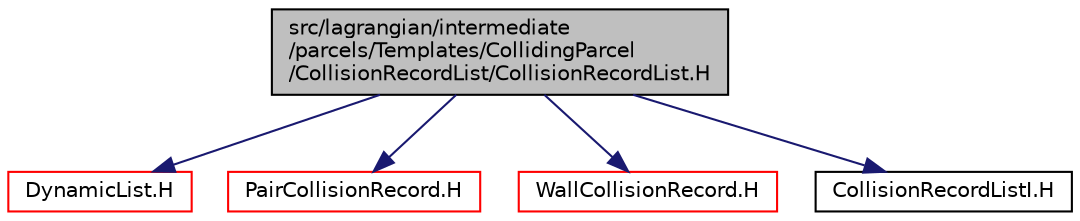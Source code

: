 digraph "src/lagrangian/intermediate/parcels/Templates/CollidingParcel/CollisionRecordList/CollisionRecordList.H"
{
  bgcolor="transparent";
  edge [fontname="Helvetica",fontsize="10",labelfontname="Helvetica",labelfontsize="10"];
  node [fontname="Helvetica",fontsize="10",shape=record];
  Node1 [label="src/lagrangian/intermediate\l/parcels/Templates/CollidingParcel\l/CollisionRecordList/CollisionRecordList.H",height=0.2,width=0.4,color="black", fillcolor="grey75", style="filled", fontcolor="black"];
  Node1 -> Node2 [color="midnightblue",fontsize="10",style="solid",fontname="Helvetica"];
  Node2 [label="DynamicList.H",height=0.2,width=0.4,color="red",URL="$a07808.html"];
  Node1 -> Node3 [color="midnightblue",fontsize="10",style="solid",fontname="Helvetica"];
  Node3 [label="PairCollisionRecord.H",height=0.2,width=0.4,color="red",URL="$a06723.html"];
  Node1 -> Node4 [color="midnightblue",fontsize="10",style="solid",fontname="Helvetica"];
  Node4 [label="WallCollisionRecord.H",height=0.2,width=0.4,color="red",URL="$a06727.html"];
  Node1 -> Node5 [color="midnightblue",fontsize="10",style="solid",fontname="Helvetica"];
  Node5 [label="CollisionRecordListI.H",height=0.2,width=0.4,color="black",URL="$a06721.html"];
}

